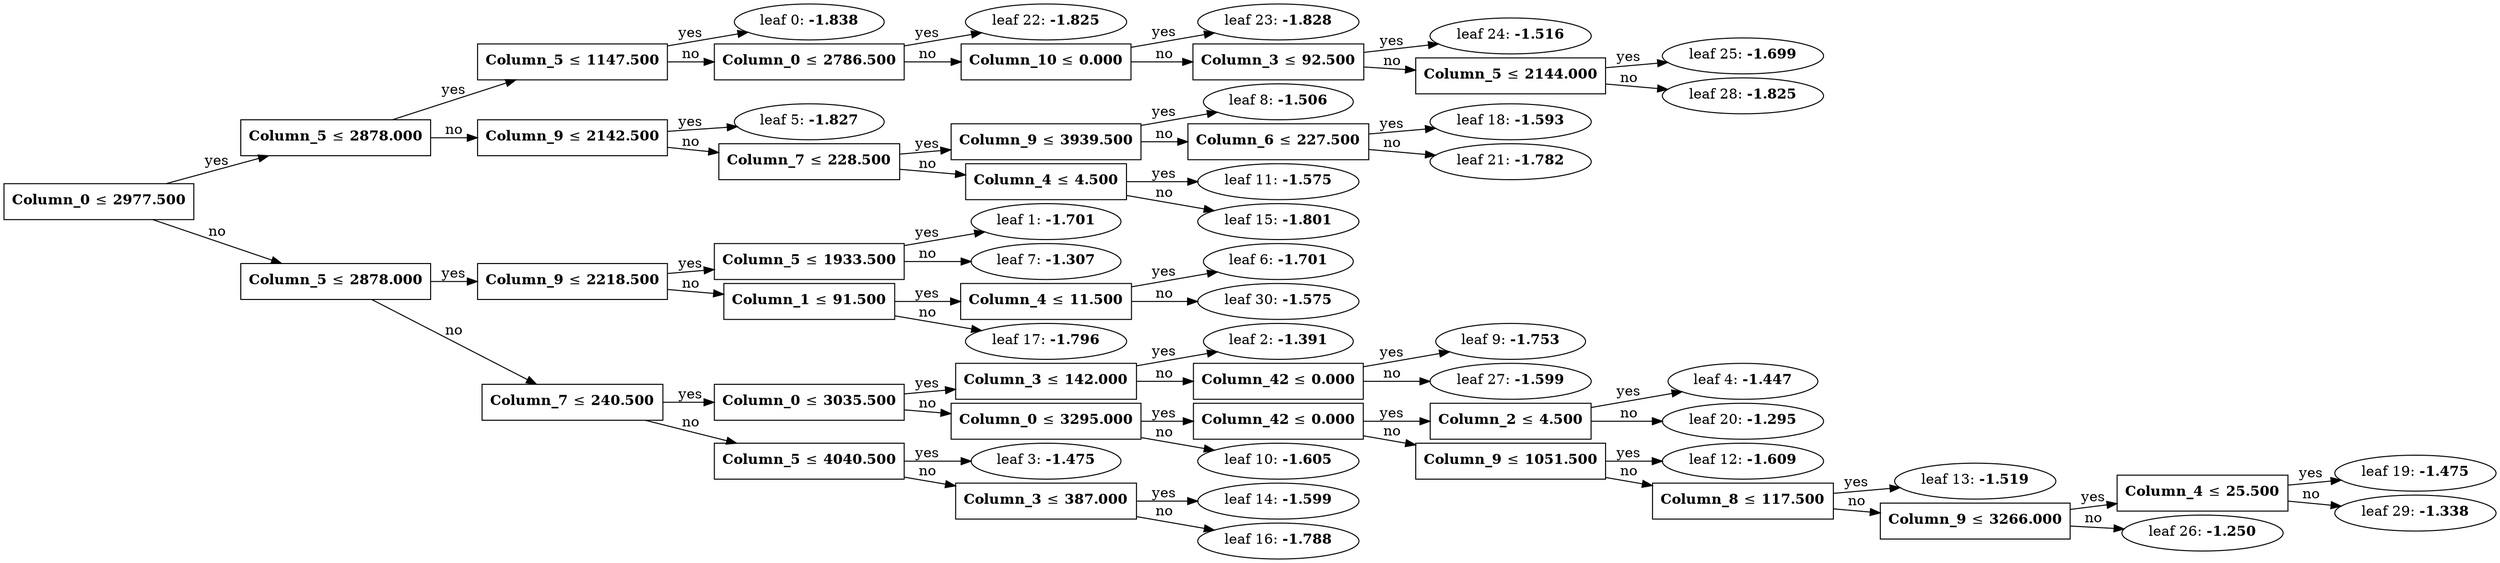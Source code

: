 digraph {
	graph [nodesep=0.05 rankdir=LR ranksep=0.3]
	split0 [label=<<B>Column_0</B> &#8804; <B>2977.500</B>> fillcolor=white shape=rectangle style=""]
	split4 [label=<<B>Column_5</B> &#8804; <B>2878.000</B>> fillcolor=white shape=rectangle style=""]
	split21 [label=<<B>Column_5</B> &#8804; <B>1147.500</B>> fillcolor=white shape=rectangle style=""]
	leaf0 [label=<leaf 0: <B>-1.838</B>>]
	split21 -> leaf0 [label=yes]
	split22 [label=<<B>Column_0</B> &#8804; <B>2786.500</B>> fillcolor=white shape=rectangle style=""]
	leaf22 [label=<leaf 22: <B>-1.825</B>>]
	split22 -> leaf22 [label=yes]
	split23 [label=<<B>Column_10</B> &#8804; <B>0.000</B>> fillcolor=white shape=rectangle style=""]
	leaf23 [label=<leaf 23: <B>-1.828</B>>]
	split23 -> leaf23 [label=yes]
	split24 [label=<<B>Column_3</B> &#8804; <B>92.500</B>> fillcolor=white shape=rectangle style=""]
	leaf24 [label=<leaf 24: <B>-1.516</B>>]
	split24 -> leaf24 [label=yes]
	split27 [label=<<B>Column_5</B> &#8804; <B>2144.000</B>> fillcolor=white shape=rectangle style=""]
	leaf25 [label=<leaf 25: <B>-1.699</B>>]
	split27 -> leaf25 [label=yes]
	leaf28 [label=<leaf 28: <B>-1.825</B>>]
	split27 -> leaf28 [label=no]
	split24 -> split27 [label=no]
	split23 -> split24 [label=no]
	split22 -> split23 [label=no]
	split21 -> split22 [label=no]
	split4 -> split21 [label=yes]
	split7 [label=<<B>Column_9</B> &#8804; <B>2142.500</B>> fillcolor=white shape=rectangle style=""]
	leaf5 [label=<leaf 5: <B>-1.827</B>>]
	split7 -> leaf5 [label=yes]
	split10 [label=<<B>Column_7</B> &#8804; <B>228.500</B>> fillcolor=white shape=rectangle style=""]
	split17 [label=<<B>Column_9</B> &#8804; <B>3939.500</B>> fillcolor=white shape=rectangle style=""]
	leaf8 [label=<leaf 8: <B>-1.506</B>>]
	split17 -> leaf8 [label=yes]
	split20 [label=<<B>Column_6</B> &#8804; <B>227.500</B>> fillcolor=white shape=rectangle style=""]
	leaf18 [label=<leaf 18: <B>-1.593</B>>]
	split20 -> leaf18 [label=yes]
	leaf21 [label=<leaf 21: <B>-1.782</B>>]
	split20 -> leaf21 [label=no]
	split17 -> split20 [label=no]
	split10 -> split17 [label=yes]
	split14 [label=<<B>Column_4</B> &#8804; <B>4.500</B>> fillcolor=white shape=rectangle style=""]
	leaf11 [label=<leaf 11: <B>-1.575</B>>]
	split14 -> leaf11 [label=yes]
	leaf15 [label=<leaf 15: <B>-1.801</B>>]
	split14 -> leaf15 [label=no]
	split10 -> split14 [label=no]
	split7 -> split10 [label=no]
	split4 -> split7 [label=no]
	split0 -> split4 [label=yes]
	split1 [label=<<B>Column_5</B> &#8804; <B>2878.000</B>> fillcolor=white shape=rectangle style=""]
	split5 [label=<<B>Column_9</B> &#8804; <B>2218.500</B>> fillcolor=white shape=rectangle style=""]
	split6 [label=<<B>Column_5</B> &#8804; <B>1933.500</B>> fillcolor=white shape=rectangle style=""]
	leaf1 [label=<leaf 1: <B>-1.701</B>>]
	split6 -> leaf1 [label=yes]
	leaf7 [label=<leaf 7: <B>-1.307</B>>]
	split6 -> leaf7 [label=no]
	split5 -> split6 [label=yes]
	split16 [label=<<B>Column_1</B> &#8804; <B>91.500</B>> fillcolor=white shape=rectangle style=""]
	split29 [label=<<B>Column_4</B> &#8804; <B>11.500</B>> fillcolor=white shape=rectangle style=""]
	leaf6 [label=<leaf 6: <B>-1.701</B>>]
	split29 -> leaf6 [label=yes]
	leaf30 [label=<leaf 30: <B>-1.575</B>>]
	split29 -> leaf30 [label=no]
	split16 -> split29 [label=yes]
	leaf17 [label=<leaf 17: <B>-1.796</B>>]
	split16 -> leaf17 [label=no]
	split5 -> split16 [label=no]
	split1 -> split5 [label=yes]
	split2 [label=<<B>Column_7</B> &#8804; <B>240.500</B>> fillcolor=white shape=rectangle style=""]
	split3 [label=<<B>Column_0</B> &#8804; <B>3035.500</B>> fillcolor=white shape=rectangle style=""]
	split8 [label=<<B>Column_3</B> &#8804; <B>142.000</B>> fillcolor=white shape=rectangle style=""]
	leaf2 [label=<leaf 2: <B>-1.391</B>>]
	split8 -> leaf2 [label=yes]
	split26 [label=<<B>Column_42</B> &#8804; <B>0.000</B>> fillcolor=white shape=rectangle style=""]
	leaf9 [label=<leaf 9: <B>-1.753</B>>]
	split26 -> leaf9 [label=yes]
	leaf27 [label=<leaf 27: <B>-1.599</B>>]
	split26 -> leaf27 [label=no]
	split8 -> split26 [label=no]
	split3 -> split8 [label=yes]
	split9 [label=<<B>Column_0</B> &#8804; <B>3295.000</B>> fillcolor=white shape=rectangle style=""]
	split11 [label=<<B>Column_42</B> &#8804; <B>0.000</B>> fillcolor=white shape=rectangle style=""]
	split19 [label=<<B>Column_2</B> &#8804; <B>4.500</B>> fillcolor=white shape=rectangle style=""]
	leaf4 [label=<leaf 4: <B>-1.447</B>>]
	split19 -> leaf4 [label=yes]
	leaf20 [label=<leaf 20: <B>-1.295</B>>]
	split19 -> leaf20 [label=no]
	split11 -> split19 [label=yes]
	split12 [label=<<B>Column_9</B> &#8804; <B>1051.500</B>> fillcolor=white shape=rectangle style=""]
	leaf12 [label=<leaf 12: <B>-1.609</B>>]
	split12 -> leaf12 [label=yes]
	split18 [label=<<B>Column_8</B> &#8804; <B>117.500</B>> fillcolor=white shape=rectangle style=""]
	leaf13 [label=<leaf 13: <B>-1.519</B>>]
	split18 -> leaf13 [label=yes]
	split25 [label=<<B>Column_9</B> &#8804; <B>3266.000</B>> fillcolor=white shape=rectangle style=""]
	split28 [label=<<B>Column_4</B> &#8804; <B>25.500</B>> fillcolor=white shape=rectangle style=""]
	leaf19 [label=<leaf 19: <B>-1.475</B>>]
	split28 -> leaf19 [label=yes]
	leaf29 [label=<leaf 29: <B>-1.338</B>>]
	split28 -> leaf29 [label=no]
	split25 -> split28 [label=yes]
	leaf26 [label=<leaf 26: <B>-1.250</B>>]
	split25 -> leaf26 [label=no]
	split18 -> split25 [label=no]
	split12 -> split18 [label=no]
	split11 -> split12 [label=no]
	split9 -> split11 [label=yes]
	leaf10 [label=<leaf 10: <B>-1.605</B>>]
	split9 -> leaf10 [label=no]
	split3 -> split9 [label=no]
	split2 -> split3 [label=yes]
	split13 [label=<<B>Column_5</B> &#8804; <B>4040.500</B>> fillcolor=white shape=rectangle style=""]
	leaf3 [label=<leaf 3: <B>-1.475</B>>]
	split13 -> leaf3 [label=yes]
	split15 [label=<<B>Column_3</B> &#8804; <B>387.000</B>> fillcolor=white shape=rectangle style=""]
	leaf14 [label=<leaf 14: <B>-1.599</B>>]
	split15 -> leaf14 [label=yes]
	leaf16 [label=<leaf 16: <B>-1.788</B>>]
	split15 -> leaf16 [label=no]
	split13 -> split15 [label=no]
	split2 -> split13 [label=no]
	split1 -> split2 [label=no]
	split0 -> split1 [label=no]
}
